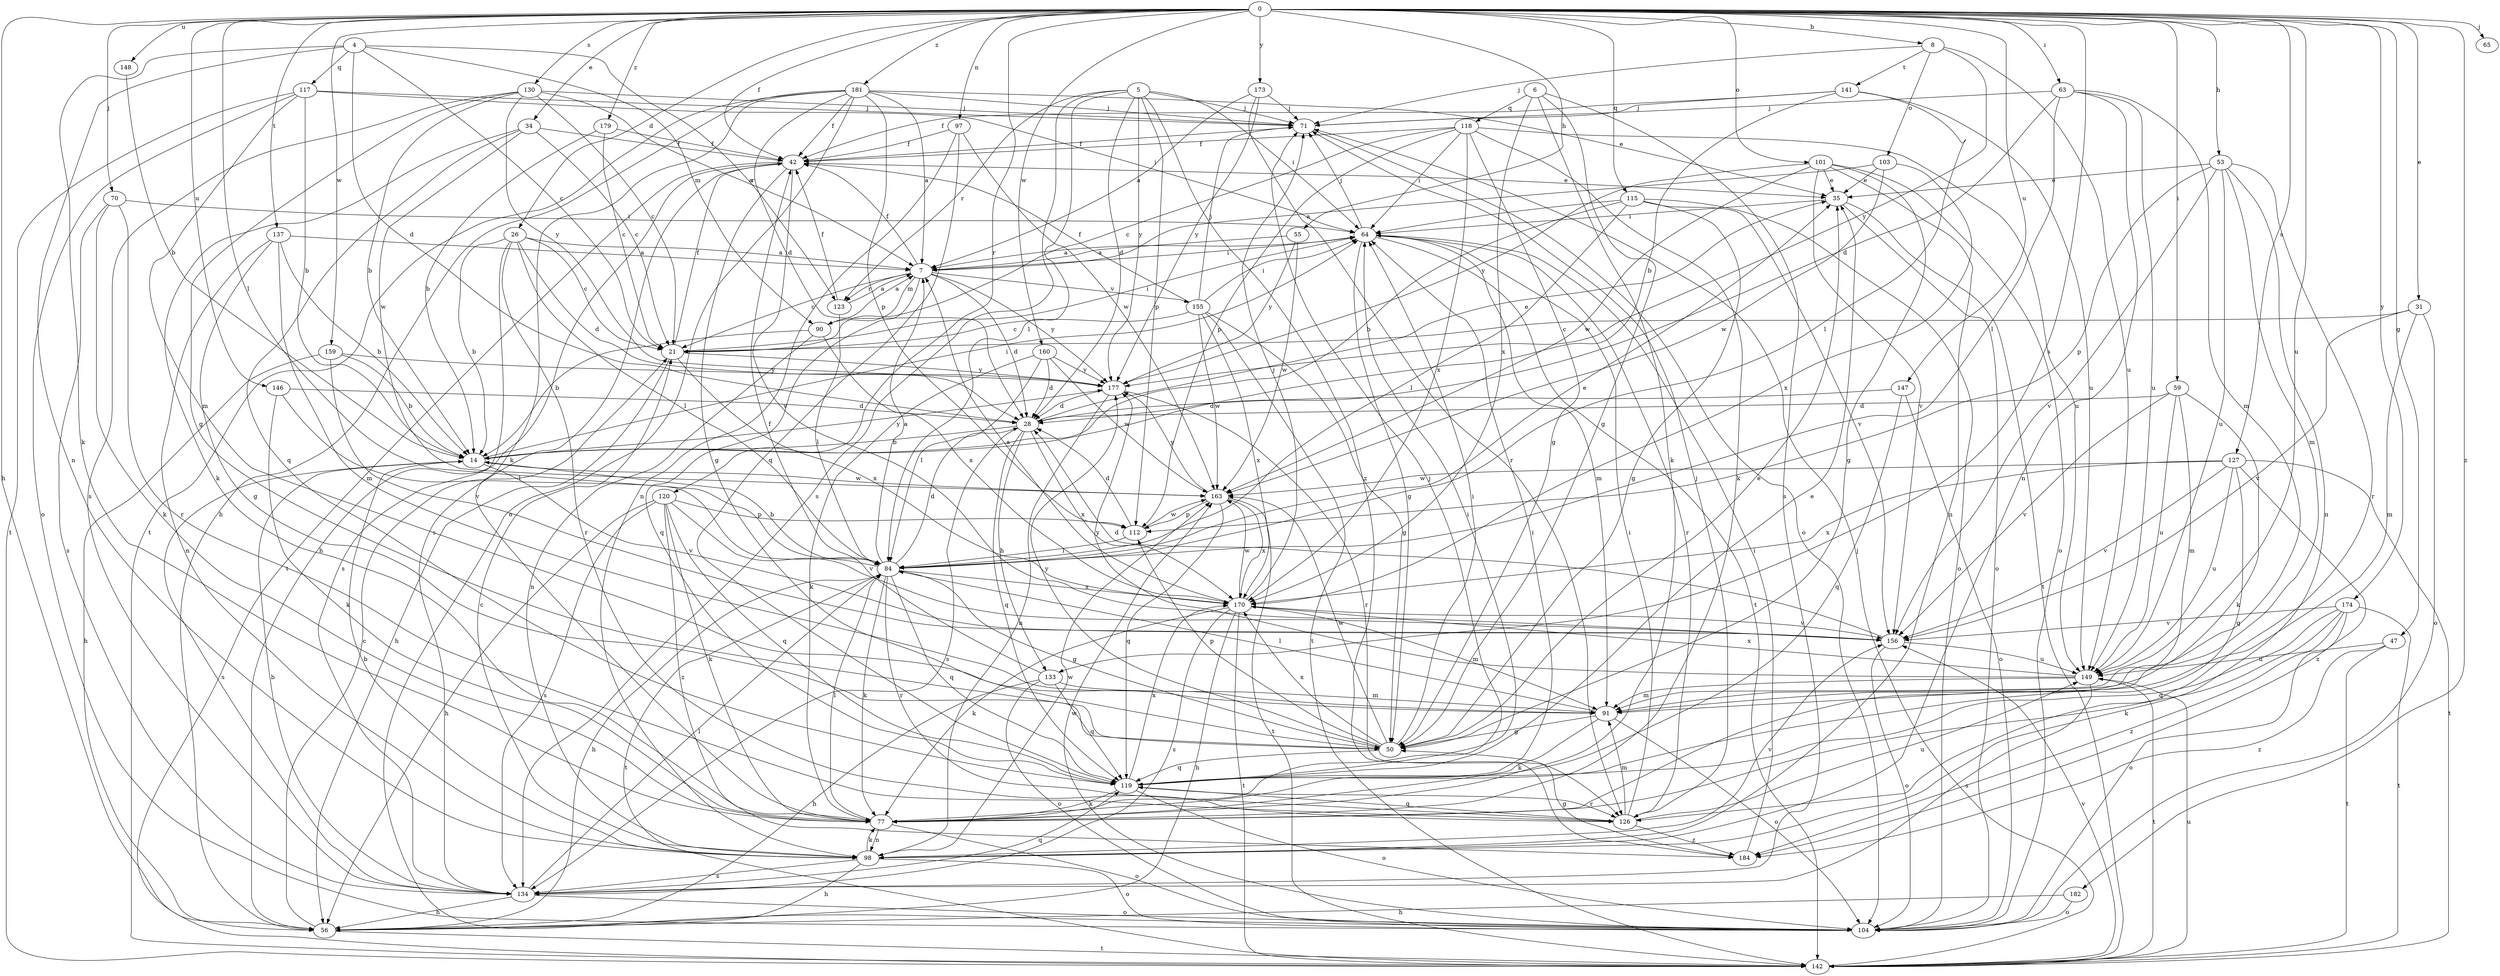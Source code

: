 strict digraph  {
0;
4;
5;
6;
7;
8;
14;
21;
26;
28;
31;
34;
35;
42;
47;
50;
53;
55;
56;
59;
63;
64;
65;
70;
71;
77;
84;
90;
91;
97;
98;
101;
103;
104;
112;
115;
117;
118;
119;
120;
123;
126;
127;
130;
133;
134;
137;
141;
142;
146;
147;
148;
149;
155;
156;
159;
160;
163;
170;
173;
174;
177;
179;
181;
182;
184;
0 -> 8  [label=b];
0 -> 26  [label=d];
0 -> 31  [label=e];
0 -> 34  [label=e];
0 -> 42  [label=f];
0 -> 47  [label=g];
0 -> 53  [label=h];
0 -> 55  [label=h];
0 -> 56  [label=h];
0 -> 59  [label=i];
0 -> 63  [label=i];
0 -> 65  [label=j];
0 -> 70  [label=j];
0 -> 84  [label=l];
0 -> 97  [label=n];
0 -> 101  [label=o];
0 -> 115  [label=q];
0 -> 120  [label=r];
0 -> 127  [label=s];
0 -> 130  [label=s];
0 -> 133  [label=s];
0 -> 137  [label=t];
0 -> 146  [label=u];
0 -> 147  [label=u];
0 -> 148  [label=u];
0 -> 149  [label=u];
0 -> 159  [label=w];
0 -> 160  [label=w];
0 -> 173  [label=y];
0 -> 174  [label=y];
0 -> 179  [label=z];
0 -> 181  [label=z];
0 -> 182  [label=z];
4 -> 21  [label=c];
4 -> 28  [label=d];
4 -> 77  [label=k];
4 -> 90  [label=m];
4 -> 98  [label=n];
4 -> 117  [label=q];
4 -> 123  [label=r];
5 -> 28  [label=d];
5 -> 64  [label=i];
5 -> 71  [label=j];
5 -> 84  [label=l];
5 -> 112  [label=p];
5 -> 123  [label=r];
5 -> 134  [label=s];
5 -> 177  [label=y];
5 -> 184  [label=z];
6 -> 50  [label=g];
6 -> 77  [label=k];
6 -> 118  [label=q];
6 -> 134  [label=s];
6 -> 170  [label=x];
7 -> 21  [label=c];
7 -> 28  [label=d];
7 -> 42  [label=f];
7 -> 64  [label=i];
7 -> 90  [label=m];
7 -> 119  [label=q];
7 -> 123  [label=r];
7 -> 155  [label=v];
7 -> 177  [label=y];
8 -> 71  [label=j];
8 -> 103  [label=o];
8 -> 141  [label=t];
8 -> 149  [label=u];
8 -> 177  [label=y];
14 -> 64  [label=i];
14 -> 134  [label=s];
14 -> 156  [label=v];
14 -> 163  [label=w];
14 -> 177  [label=y];
21 -> 42  [label=f];
21 -> 56  [label=h];
21 -> 64  [label=i];
21 -> 170  [label=x];
21 -> 177  [label=y];
26 -> 7  [label=a];
26 -> 14  [label=b];
26 -> 21  [label=c];
26 -> 28  [label=d];
26 -> 84  [label=l];
26 -> 126  [label=r];
26 -> 134  [label=s];
28 -> 14  [label=b];
28 -> 35  [label=e];
28 -> 119  [label=q];
28 -> 134  [label=s];
28 -> 170  [label=x];
28 -> 133  [label=h];
31 -> 21  [label=c];
31 -> 91  [label=m];
31 -> 104  [label=o];
31 -> 156  [label=v];
34 -> 21  [label=c];
34 -> 42  [label=f];
34 -> 77  [label=k];
34 -> 119  [label=q];
34 -> 163  [label=w];
35 -> 64  [label=i];
35 -> 104  [label=o];
35 -> 142  [label=t];
42 -> 35  [label=e];
42 -> 50  [label=g];
42 -> 56  [label=h];
42 -> 134  [label=s];
42 -> 142  [label=t];
42 -> 156  [label=v];
47 -> 142  [label=t];
47 -> 149  [label=u];
47 -> 184  [label=z];
50 -> 35  [label=e];
50 -> 64  [label=i];
50 -> 112  [label=p];
50 -> 119  [label=q];
50 -> 163  [label=w];
50 -> 170  [label=x];
50 -> 177  [label=y];
53 -> 35  [label=e];
53 -> 91  [label=m];
53 -> 98  [label=n];
53 -> 112  [label=p];
53 -> 126  [label=r];
53 -> 149  [label=u];
53 -> 156  [label=v];
55 -> 7  [label=a];
55 -> 163  [label=w];
55 -> 177  [label=y];
56 -> 21  [label=c];
56 -> 142  [label=t];
59 -> 28  [label=d];
59 -> 77  [label=k];
59 -> 91  [label=m];
59 -> 149  [label=u];
59 -> 156  [label=v];
63 -> 28  [label=d];
63 -> 71  [label=j];
63 -> 84  [label=l];
63 -> 91  [label=m];
63 -> 98  [label=n];
63 -> 149  [label=u];
64 -> 7  [label=a];
64 -> 50  [label=g];
64 -> 71  [label=j];
64 -> 91  [label=m];
64 -> 126  [label=r];
64 -> 142  [label=t];
70 -> 64  [label=i];
70 -> 77  [label=k];
70 -> 126  [label=r];
70 -> 134  [label=s];
71 -> 42  [label=f];
71 -> 104  [label=o];
77 -> 64  [label=i];
77 -> 71  [label=j];
77 -> 84  [label=l];
77 -> 98  [label=n];
77 -> 104  [label=o];
84 -> 7  [label=a];
84 -> 14  [label=b];
84 -> 28  [label=d];
84 -> 35  [label=e];
84 -> 50  [label=g];
84 -> 56  [label=h];
84 -> 77  [label=k];
84 -> 119  [label=q];
84 -> 126  [label=r];
84 -> 142  [label=t];
84 -> 170  [label=x];
90 -> 7  [label=a];
90 -> 14  [label=b];
90 -> 98  [label=n];
90 -> 170  [label=x];
91 -> 50  [label=g];
91 -> 77  [label=k];
91 -> 84  [label=l];
91 -> 104  [label=o];
97 -> 42  [label=f];
97 -> 98  [label=n];
97 -> 119  [label=q];
97 -> 163  [label=w];
98 -> 14  [label=b];
98 -> 21  [label=c];
98 -> 56  [label=h];
98 -> 77  [label=k];
98 -> 104  [label=o];
98 -> 134  [label=s];
98 -> 156  [label=v];
98 -> 163  [label=w];
101 -> 35  [label=e];
101 -> 50  [label=g];
101 -> 98  [label=n];
101 -> 104  [label=o];
101 -> 156  [label=v];
101 -> 163  [label=w];
101 -> 177  [label=y];
103 -> 7  [label=a];
103 -> 35  [label=e];
103 -> 163  [label=w];
103 -> 170  [label=x];
104 -> 163  [label=w];
112 -> 28  [label=d];
112 -> 84  [label=l];
112 -> 163  [label=w];
115 -> 14  [label=b];
115 -> 50  [label=g];
115 -> 64  [label=i];
115 -> 84  [label=l];
115 -> 104  [label=o];
115 -> 156  [label=v];
117 -> 14  [label=b];
117 -> 64  [label=i];
117 -> 71  [label=j];
117 -> 91  [label=m];
117 -> 104  [label=o];
117 -> 142  [label=t];
118 -> 21  [label=c];
118 -> 42  [label=f];
118 -> 50  [label=g];
118 -> 64  [label=i];
118 -> 77  [label=k];
118 -> 112  [label=p];
118 -> 149  [label=u];
118 -> 170  [label=x];
119 -> 35  [label=e];
119 -> 64  [label=i];
119 -> 77  [label=k];
119 -> 104  [label=o];
119 -> 126  [label=r];
119 -> 170  [label=x];
120 -> 56  [label=h];
120 -> 77  [label=k];
120 -> 112  [label=p];
120 -> 119  [label=q];
120 -> 134  [label=s];
120 -> 156  [label=v];
120 -> 184  [label=z];
123 -> 7  [label=a];
123 -> 42  [label=f];
123 -> 84  [label=l];
126 -> 64  [label=i];
126 -> 71  [label=j];
126 -> 91  [label=m];
126 -> 119  [label=q];
126 -> 149  [label=u];
126 -> 184  [label=z];
127 -> 119  [label=q];
127 -> 142  [label=t];
127 -> 149  [label=u];
127 -> 156  [label=v];
127 -> 163  [label=w];
127 -> 170  [label=x];
127 -> 184  [label=z];
130 -> 7  [label=a];
130 -> 14  [label=b];
130 -> 21  [label=c];
130 -> 50  [label=g];
130 -> 71  [label=j];
130 -> 134  [label=s];
130 -> 177  [label=y];
133 -> 42  [label=f];
133 -> 56  [label=h];
133 -> 91  [label=m];
133 -> 104  [label=o];
133 -> 119  [label=q];
134 -> 14  [label=b];
134 -> 56  [label=h];
134 -> 84  [label=l];
134 -> 104  [label=o];
134 -> 119  [label=q];
137 -> 7  [label=a];
137 -> 14  [label=b];
137 -> 50  [label=g];
137 -> 91  [label=m];
137 -> 98  [label=n];
141 -> 14  [label=b];
141 -> 42  [label=f];
141 -> 71  [label=j];
141 -> 84  [label=l];
141 -> 149  [label=u];
142 -> 71  [label=j];
142 -> 149  [label=u];
142 -> 156  [label=v];
146 -> 28  [label=d];
146 -> 77  [label=k];
146 -> 84  [label=l];
147 -> 28  [label=d];
147 -> 104  [label=o];
147 -> 119  [label=q];
148 -> 14  [label=b];
149 -> 91  [label=m];
149 -> 134  [label=s];
149 -> 142  [label=t];
149 -> 170  [label=x];
149 -> 177  [label=y];
155 -> 21  [label=c];
155 -> 42  [label=f];
155 -> 50  [label=g];
155 -> 64  [label=i];
155 -> 71  [label=j];
155 -> 142  [label=t];
155 -> 163  [label=w];
155 -> 170  [label=x];
156 -> 28  [label=d];
156 -> 104  [label=o];
156 -> 149  [label=u];
159 -> 14  [label=b];
159 -> 56  [label=h];
159 -> 156  [label=v];
159 -> 177  [label=y];
160 -> 28  [label=d];
160 -> 77  [label=k];
160 -> 84  [label=l];
160 -> 163  [label=w];
160 -> 177  [label=y];
163 -> 112  [label=p];
163 -> 119  [label=q];
163 -> 142  [label=t];
163 -> 170  [label=x];
163 -> 177  [label=y];
170 -> 7  [label=a];
170 -> 56  [label=h];
170 -> 71  [label=j];
170 -> 77  [label=k];
170 -> 91  [label=m];
170 -> 134  [label=s];
170 -> 142  [label=t];
170 -> 156  [label=v];
170 -> 163  [label=w];
173 -> 7  [label=a];
173 -> 71  [label=j];
173 -> 126  [label=r];
173 -> 177  [label=y];
174 -> 77  [label=k];
174 -> 104  [label=o];
174 -> 119  [label=q];
174 -> 142  [label=t];
174 -> 156  [label=v];
174 -> 184  [label=z];
177 -> 28  [label=d];
177 -> 98  [label=n];
177 -> 126  [label=r];
179 -> 14  [label=b];
179 -> 21  [label=c];
179 -> 42  [label=f];
181 -> 7  [label=a];
181 -> 28  [label=d];
181 -> 35  [label=e];
181 -> 42  [label=f];
181 -> 56  [label=h];
181 -> 71  [label=j];
181 -> 77  [label=k];
181 -> 104  [label=o];
181 -> 112  [label=p];
181 -> 142  [label=t];
182 -> 56  [label=h];
182 -> 104  [label=o];
184 -> 50  [label=g];
184 -> 64  [label=i];
}
